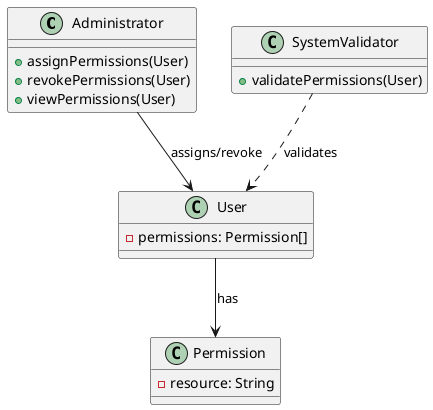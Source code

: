 @startuml
class Administrator {
    + assignPermissions(User)
    + revokePermissions(User)
    + viewPermissions(User)
}

class Permission {
    - resource: String
}

class User {
    - permissions: Permission[]
}

class SystemValidator {
    + validatePermissions(User)
}

Administrator --> User: "assigns/revoke"
User --> Permission: "has"
SystemValidator ..> User: "validates"
@enduml